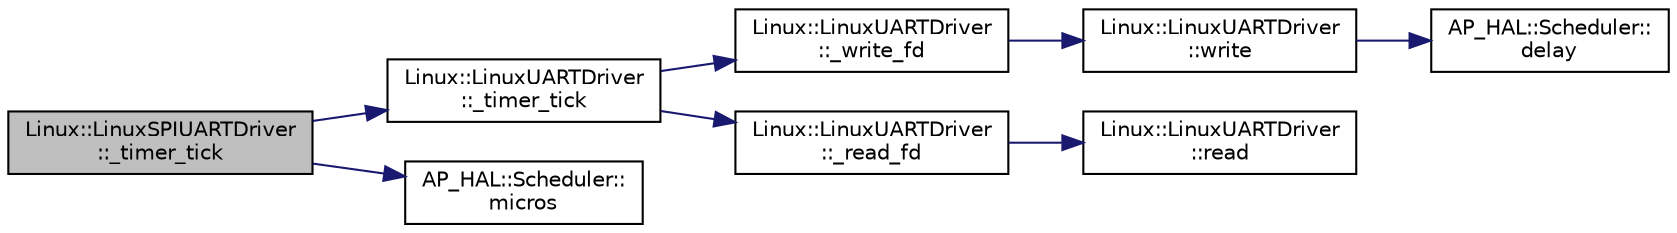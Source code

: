 digraph "Linux::LinuxSPIUARTDriver::_timer_tick"
{
 // INTERACTIVE_SVG=YES
  edge [fontname="Helvetica",fontsize="10",labelfontname="Helvetica",labelfontsize="10"];
  node [fontname="Helvetica",fontsize="10",shape=record];
  rankdir="LR";
  Node1 [label="Linux::LinuxSPIUARTDriver\l::_timer_tick",height=0.2,width=0.4,color="black", fillcolor="grey75", style="filled" fontcolor="black"];
  Node1 -> Node2 [color="midnightblue",fontsize="10",style="solid",fontname="Helvetica"];
  Node2 [label="Linux::LinuxUARTDriver\l::_timer_tick",height=0.2,width=0.4,color="black", fillcolor="white", style="filled",URL="$classLinux_1_1LinuxUARTDriver.html#a896f2b66a62f705e5e953e025cc24636"];
  Node2 -> Node3 [color="midnightblue",fontsize="10",style="solid",fontname="Helvetica"];
  Node3 [label="Linux::LinuxUARTDriver\l::_write_fd",height=0.2,width=0.4,color="black", fillcolor="white", style="filled",URL="$classLinux_1_1LinuxUARTDriver.html#a0473e135769e0e46a828f89d21e14f6e"];
  Node3 -> Node4 [color="midnightblue",fontsize="10",style="solid",fontname="Helvetica"];
  Node4 [label="Linux::LinuxUARTDriver\l::write",height=0.2,width=0.4,color="black", fillcolor="white", style="filled",URL="$classLinux_1_1LinuxUARTDriver.html#a4a235180a7626eec1cdf53b850a89242"];
  Node4 -> Node5 [color="midnightblue",fontsize="10",style="solid",fontname="Helvetica"];
  Node5 [label="AP_HAL::Scheduler::\ldelay",height=0.2,width=0.4,color="black", fillcolor="white", style="filled",URL="$classAP__HAL_1_1Scheduler.html#ab3175e2e6223ccfe82f957e41cc12b26"];
  Node2 -> Node6 [color="midnightblue",fontsize="10",style="solid",fontname="Helvetica"];
  Node6 [label="Linux::LinuxUARTDriver\l::_read_fd",height=0.2,width=0.4,color="black", fillcolor="white", style="filled",URL="$classLinux_1_1LinuxUARTDriver.html#aa1980b215d66416b2110e26ec7e5fd2e"];
  Node6 -> Node7 [color="midnightblue",fontsize="10",style="solid",fontname="Helvetica"];
  Node7 [label="Linux::LinuxUARTDriver\l::read",height=0.2,width=0.4,color="black", fillcolor="white", style="filled",URL="$classLinux_1_1LinuxUARTDriver.html#a0047c2c25a1c64e0a80f15d6a3fa00da"];
  Node1 -> Node8 [color="midnightblue",fontsize="10",style="solid",fontname="Helvetica"];
  Node8 [label="AP_HAL::Scheduler::\lmicros",height=0.2,width=0.4,color="black", fillcolor="white", style="filled",URL="$classAP__HAL_1_1Scheduler.html#add46d722bfb08a16f220e63591654e46"];
}
